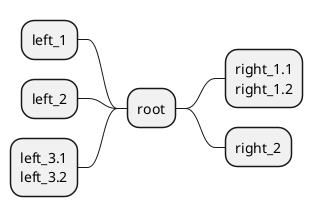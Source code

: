 ' Do not edit
' Theme Gallery
' autogenerated by script
'
@startmindmap
skin plantuml
+ root
**:right_1.1
right_1.2;
++ right_2

left side

-- left_1
-- left_2
**:left_3.1
left_3.2;
@endmindmap
